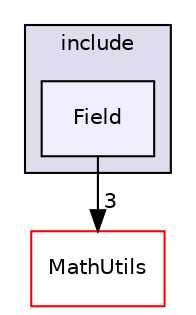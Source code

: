 digraph "/home/travis/build/AliceO2Group/AliceO2/Common/Field/include/Field" {
  bgcolor=transparent;
  compound=true
  node [ fontsize="10", fontname="Helvetica"];
  edge [ labelfontsize="10", labelfontname="Helvetica"];
  subgraph clusterdir_171455a88647a41369173dba8202b4e0 {
    graph [ bgcolor="#ddddee", pencolor="black", label="include" fontname="Helvetica", fontsize="10", URL="dir_171455a88647a41369173dba8202b4e0.html"]
  dir_caf7403912791a29bd62d03f3f604d10 [shape=box, label="Field", style="filled", fillcolor="#eeeeff", pencolor="black", URL="dir_caf7403912791a29bd62d03f3f604d10.html"];
  }
  dir_1e6fb7e1d286de65f5cad603aaa68769 [shape=box label="MathUtils" color="red" URL="dir_1e6fb7e1d286de65f5cad603aaa68769.html"];
  dir_caf7403912791a29bd62d03f3f604d10->dir_1e6fb7e1d286de65f5cad603aaa68769 [headlabel="3", labeldistance=1.5 headhref="dir_000042_000045.html"];
}

